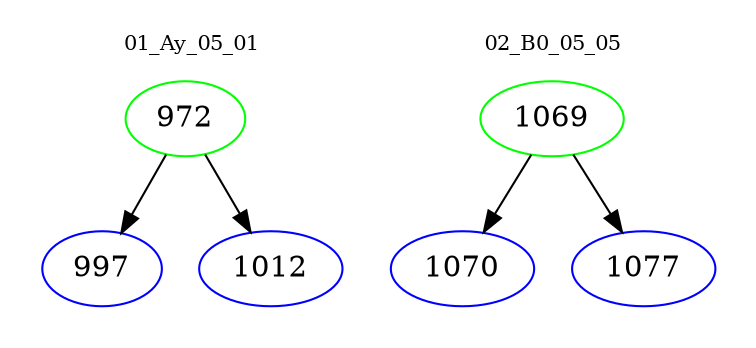 digraph{
subgraph cluster_0 {
color = white
label = "01_Ay_05_01";
fontsize=10;
T0_972 [label="972", color="green"]
T0_972 -> T0_997 [color="black"]
T0_997 [label="997", color="blue"]
T0_972 -> T0_1012 [color="black"]
T0_1012 [label="1012", color="blue"]
}
subgraph cluster_1 {
color = white
label = "02_B0_05_05";
fontsize=10;
T1_1069 [label="1069", color="green"]
T1_1069 -> T1_1070 [color="black"]
T1_1070 [label="1070", color="blue"]
T1_1069 -> T1_1077 [color="black"]
T1_1077 [label="1077", color="blue"]
}
}
